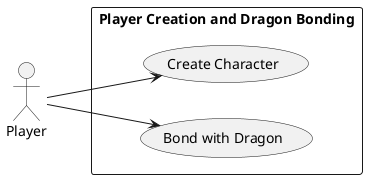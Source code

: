 @startuml
left to right direction
actor Player

rectangle "Player Creation and Dragon Bonding" {
  usecase "Create Character" as UC1
  usecase "Bond with Dragon" as UC2
}

Player --> UC1
Player --> UC2
@enduml
